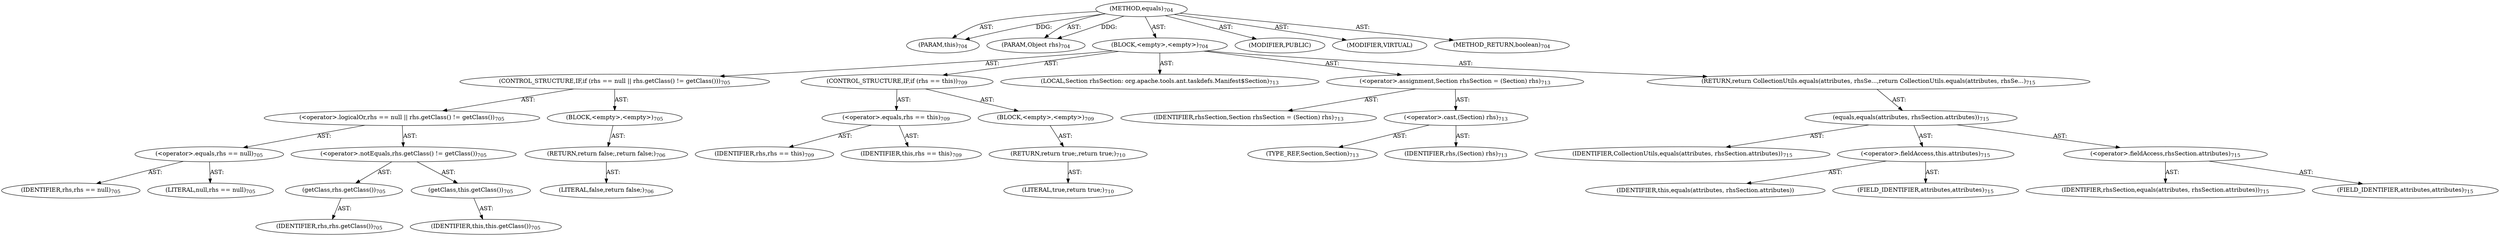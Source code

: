digraph "equals" {  
"111669149727" [label = <(METHOD,equals)<SUB>704</SUB>> ]
"115964117009" [label = <(PARAM,this)<SUB>704</SUB>> ]
"115964117052" [label = <(PARAM,Object rhs)<SUB>704</SUB>> ]
"25769803865" [label = <(BLOCK,&lt;empty&gt;,&lt;empty&gt;)<SUB>704</SUB>> ]
"47244640306" [label = <(CONTROL_STRUCTURE,IF,if (rhs == null || rhs.getClass() != getClass()))<SUB>705</SUB>> ]
"30064771491" [label = <(&lt;operator&gt;.logicalOr,rhs == null || rhs.getClass() != getClass())<SUB>705</SUB>> ]
"30064771492" [label = <(&lt;operator&gt;.equals,rhs == null)<SUB>705</SUB>> ]
"68719477053" [label = <(IDENTIFIER,rhs,rhs == null)<SUB>705</SUB>> ]
"90194313309" [label = <(LITERAL,null,rhs == null)<SUB>705</SUB>> ]
"30064771493" [label = <(&lt;operator&gt;.notEquals,rhs.getClass() != getClass())<SUB>705</SUB>> ]
"30064771494" [label = <(getClass,rhs.getClass())<SUB>705</SUB>> ]
"68719477054" [label = <(IDENTIFIER,rhs,rhs.getClass())<SUB>705</SUB>> ]
"30064771495" [label = <(getClass,this.getClass())<SUB>705</SUB>> ]
"68719476762" [label = <(IDENTIFIER,this,this.getClass())<SUB>705</SUB>> ]
"25769803866" [label = <(BLOCK,&lt;empty&gt;,&lt;empty&gt;)<SUB>705</SUB>> ]
"146028888088" [label = <(RETURN,return false;,return false;)<SUB>706</SUB>> ]
"90194313310" [label = <(LITERAL,false,return false;)<SUB>706</SUB>> ]
"47244640307" [label = <(CONTROL_STRUCTURE,IF,if (rhs == this))<SUB>709</SUB>> ]
"30064771496" [label = <(&lt;operator&gt;.equals,rhs == this)<SUB>709</SUB>> ]
"68719477055" [label = <(IDENTIFIER,rhs,rhs == this)<SUB>709</SUB>> ]
"68719476763" [label = <(IDENTIFIER,this,rhs == this)<SUB>709</SUB>> ]
"25769803867" [label = <(BLOCK,&lt;empty&gt;,&lt;empty&gt;)<SUB>709</SUB>> ]
"146028888089" [label = <(RETURN,return true;,return true;)<SUB>710</SUB>> ]
"90194313311" [label = <(LITERAL,true,return true;)<SUB>710</SUB>> ]
"94489280560" [label = <(LOCAL,Section rhsSection: org.apache.tools.ant.taskdefs.Manifest$Section)<SUB>713</SUB>> ]
"30064771497" [label = <(&lt;operator&gt;.assignment,Section rhsSection = (Section) rhs)<SUB>713</SUB>> ]
"68719477056" [label = <(IDENTIFIER,rhsSection,Section rhsSection = (Section) rhs)<SUB>713</SUB>> ]
"30064771498" [label = <(&lt;operator&gt;.cast,(Section) rhs)<SUB>713</SUB>> ]
"180388626457" [label = <(TYPE_REF,Section,Section)<SUB>713</SUB>> ]
"68719477057" [label = <(IDENTIFIER,rhs,(Section) rhs)<SUB>713</SUB>> ]
"146028888090" [label = <(RETURN,return CollectionUtils.equals(attributes, rhsSe...,return CollectionUtils.equals(attributes, rhsSe...)<SUB>715</SUB>> ]
"30064771499" [label = <(equals,equals(attributes, rhsSection.attributes))<SUB>715</SUB>> ]
"68719477058" [label = <(IDENTIFIER,CollectionUtils,equals(attributes, rhsSection.attributes))<SUB>715</SUB>> ]
"30064771500" [label = <(&lt;operator&gt;.fieldAccess,this.attributes)<SUB>715</SUB>> ]
"68719477059" [label = <(IDENTIFIER,this,equals(attributes, rhsSection.attributes))> ]
"55834574928" [label = <(FIELD_IDENTIFIER,attributes,attributes)<SUB>715</SUB>> ]
"30064771501" [label = <(&lt;operator&gt;.fieldAccess,rhsSection.attributes)<SUB>715</SUB>> ]
"68719477060" [label = <(IDENTIFIER,rhsSection,equals(attributes, rhsSection.attributes))<SUB>715</SUB>> ]
"55834574929" [label = <(FIELD_IDENTIFIER,attributes,attributes)<SUB>715</SUB>> ]
"133143986264" [label = <(MODIFIER,PUBLIC)> ]
"133143986265" [label = <(MODIFIER,VIRTUAL)> ]
"128849018911" [label = <(METHOD_RETURN,boolean)<SUB>704</SUB>> ]
  "111669149727" -> "115964117009"  [ label = "AST: "] 
  "111669149727" -> "115964117052"  [ label = "AST: "] 
  "111669149727" -> "25769803865"  [ label = "AST: "] 
  "111669149727" -> "133143986264"  [ label = "AST: "] 
  "111669149727" -> "133143986265"  [ label = "AST: "] 
  "111669149727" -> "128849018911"  [ label = "AST: "] 
  "25769803865" -> "47244640306"  [ label = "AST: "] 
  "25769803865" -> "47244640307"  [ label = "AST: "] 
  "25769803865" -> "94489280560"  [ label = "AST: "] 
  "25769803865" -> "30064771497"  [ label = "AST: "] 
  "25769803865" -> "146028888090"  [ label = "AST: "] 
  "47244640306" -> "30064771491"  [ label = "AST: "] 
  "47244640306" -> "25769803866"  [ label = "AST: "] 
  "30064771491" -> "30064771492"  [ label = "AST: "] 
  "30064771491" -> "30064771493"  [ label = "AST: "] 
  "30064771492" -> "68719477053"  [ label = "AST: "] 
  "30064771492" -> "90194313309"  [ label = "AST: "] 
  "30064771493" -> "30064771494"  [ label = "AST: "] 
  "30064771493" -> "30064771495"  [ label = "AST: "] 
  "30064771494" -> "68719477054"  [ label = "AST: "] 
  "30064771495" -> "68719476762"  [ label = "AST: "] 
  "25769803866" -> "146028888088"  [ label = "AST: "] 
  "146028888088" -> "90194313310"  [ label = "AST: "] 
  "47244640307" -> "30064771496"  [ label = "AST: "] 
  "47244640307" -> "25769803867"  [ label = "AST: "] 
  "30064771496" -> "68719477055"  [ label = "AST: "] 
  "30064771496" -> "68719476763"  [ label = "AST: "] 
  "25769803867" -> "146028888089"  [ label = "AST: "] 
  "146028888089" -> "90194313311"  [ label = "AST: "] 
  "30064771497" -> "68719477056"  [ label = "AST: "] 
  "30064771497" -> "30064771498"  [ label = "AST: "] 
  "30064771498" -> "180388626457"  [ label = "AST: "] 
  "30064771498" -> "68719477057"  [ label = "AST: "] 
  "146028888090" -> "30064771499"  [ label = "AST: "] 
  "30064771499" -> "68719477058"  [ label = "AST: "] 
  "30064771499" -> "30064771500"  [ label = "AST: "] 
  "30064771499" -> "30064771501"  [ label = "AST: "] 
  "30064771500" -> "68719477059"  [ label = "AST: "] 
  "30064771500" -> "55834574928"  [ label = "AST: "] 
  "30064771501" -> "68719477060"  [ label = "AST: "] 
  "30064771501" -> "55834574929"  [ label = "AST: "] 
  "111669149727" -> "115964117009"  [ label = "DDG: "] 
  "111669149727" -> "115964117052"  [ label = "DDG: "] 
}
